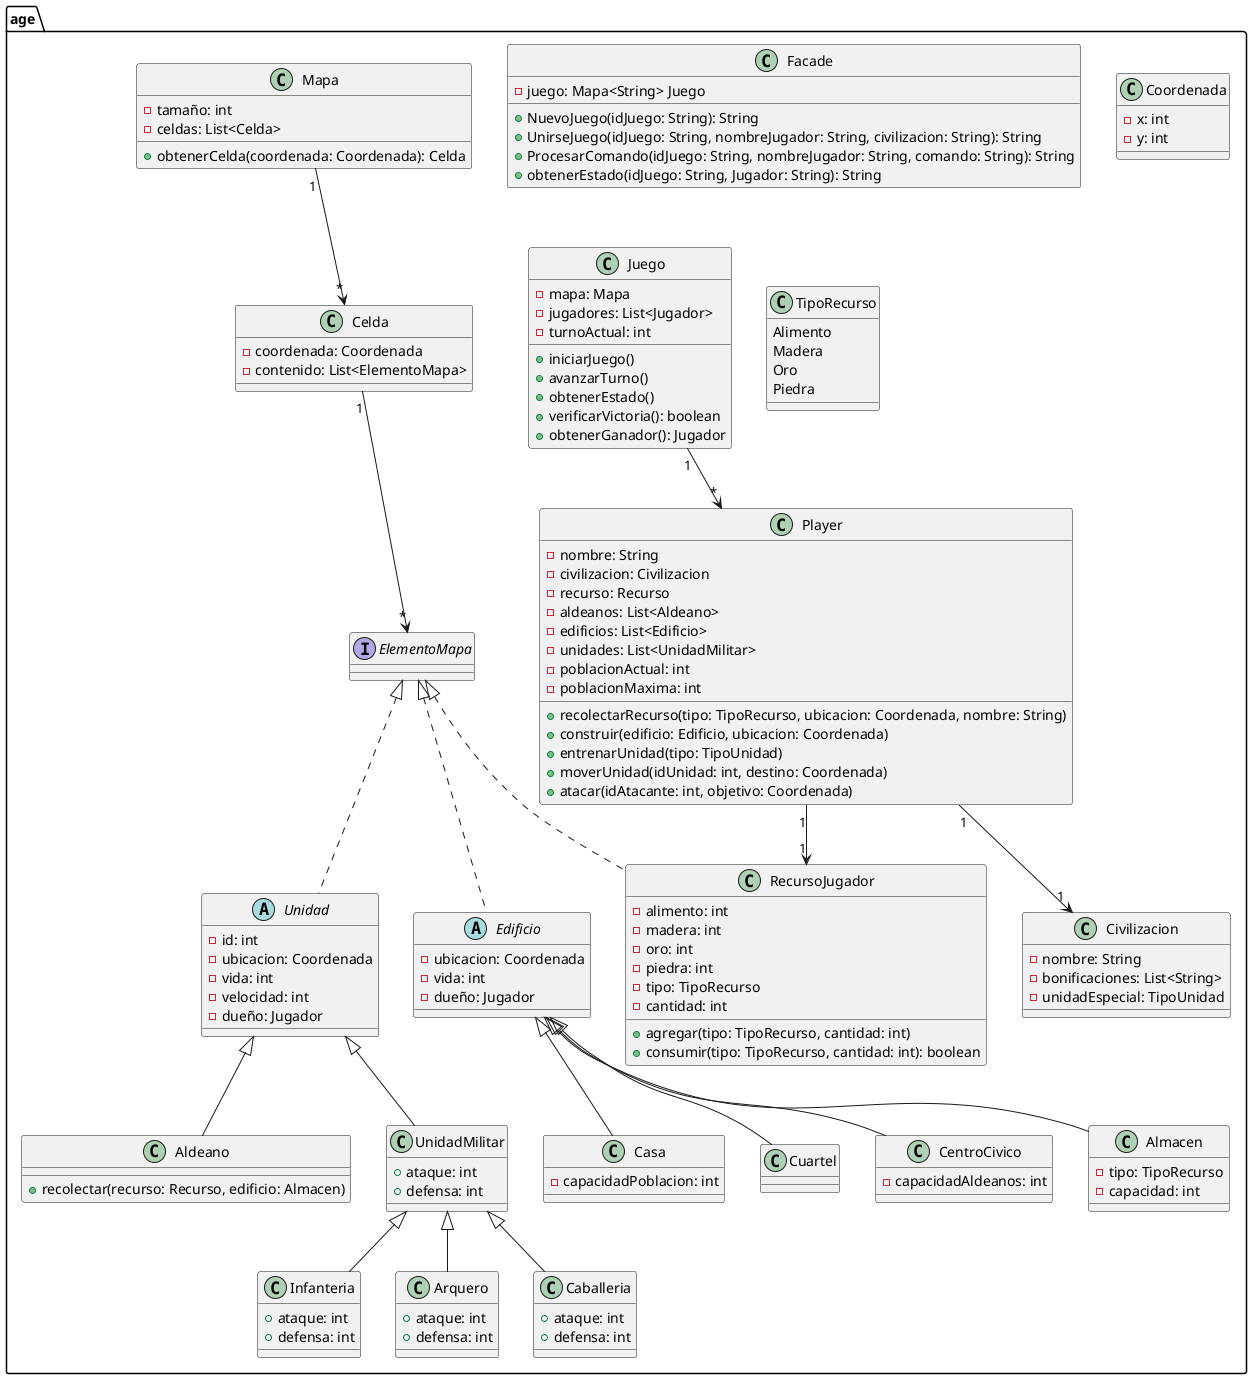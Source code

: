 @startuml PIIProyecto2025


package "age" {

    class Facade {
    - juego: Mapa<String> Juego
    + NuevoJuego(idJuego: String): String
    + UnirseJuego(idJuego: String, nombreJugador: String, civilizacion: String): String
    + ProcesarComando(idJuego: String, nombreJugador: String, comando: String): String
    + obtenerEstado(idJuego: String, Jugador: String): String
    }
    
    class Juego {
        - mapa: Mapa
        - jugadores: List<Jugador>
        - turnoActual: int
        + iniciarJuego()
        + avanzarTurno()
        + obtenerEstado()
        + verificarVictoria(): boolean
        + obtenerGanador(): Jugador
    }

    class Player {
        - nombre: String
        - civilizacion: Civilizacion
        - recurso: Recurso
        - aldeanos: List<Aldeano>
        - edificios: List<Edificio>
        - unidades: List<UnidadMilitar>
        - poblacionActual: int
        - poblacionMaxima: int
        + recolectarRecurso(tipo: TipoRecurso, ubicacion: Coordenada, nombre: String)
        + construir(edificio: Edificio, ubicacion: Coordenada)
        + entrenarUnidad(tipo: TipoUnidad)
        + moverUnidad(idUnidad: int, destino: Coordenada)
        + atacar(idAtacante: int, objetivo: Coordenada)
    }

    class Mapa {
        - tamaño: int
        - celdas: List<Celda>
        + obtenerCelda(coordenada: Coordenada): Celda
    }

    class Celda {
        - coordenada: Coordenada
        - contenido: List<ElementoMapa>
    }

    class Coordenada {
        - x: int
        - y: int
    }

    interface ElementoMapa {
    }

    class TipoRecurso {
        Alimento
        Madera
        Oro
        Piedra
    }

    class RecursoJugador implements ElementoMapa {
        - alimento: int
        - madera: int
        - oro: int
        - piedra: int
        - tipo: TipoRecurso
        - cantidad: int
        + agregar(tipo: TipoRecurso, cantidad: int)
        + consumir(tipo: TipoRecurso, cantidad: int): boolean
    }

    class Civilizacion {
        - nombre: String
        - bonificaciones: List<String>
        - unidadEspecial: TipoUnidad
    }

    abstract class Edificio implements ElementoMapa {
        - ubicacion: Coordenada
        - vida: int
        - dueño: Jugador
    }

    class CentroCivico extends Edificio {
        - capacidadAldeanos: int
    }

    class Almacen extends Edificio {
        - tipo: TipoRecurso
        - capacidad: int
    }

    class Casa extends Edificio {
        - capacidadPoblacion: int
    }

    class Cuartel extends Edificio {
    }

    abstract class Unidad implements ElementoMapa {
        - id: int
        - ubicacion: Coordenada
        - vida: int
        - velocidad: int
        - dueño: Jugador
    }

    class Aldeano extends Unidad {
        + recolectar(recurso: Recurso, edificio: Almacen)
    }

    class UnidadMilitar extends Unidad {
        + ataque: int
        + defensa: int
    }

    class Infanteria extends UnidadMilitar {
        + ataque: int 
        + defensa: int
    
    }

    class Arquero extends UnidadMilitar {
        + ataque: int 
        + defensa: int 
    }

    class Caballeria extends UnidadMilitar {
        + ataque: int 
        + defensa: int 
    }
    
    Juego "1" --> "*" Player
    Player "1" --> "1" Civilizacion
    Player "1" --> "1" RecursoJugador
    Mapa "1" --> "*" Celda
    Celda "1" --> "*" ElementoMapa

}

@enduml

